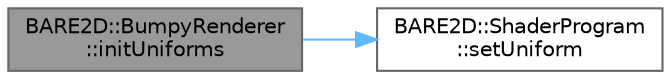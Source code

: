 digraph "BARE2D::BumpyRenderer::initUniforms"
{
 // INTERACTIVE_SVG=YES
 // LATEX_PDF_SIZE
  bgcolor="transparent";
  edge [fontname=Helvetica,fontsize=10,labelfontname=Helvetica,labelfontsize=10];
  node [fontname=Helvetica,fontsize=10,shape=box,height=0.2,width=0.4];
  rankdir="LR";
  Node1 [label="BARE2D::BumpyRenderer\l::initUniforms",height=0.2,width=0.4,color="gray40", fillcolor="grey60", style="filled", fontcolor="black",tooltip="Initializes all uniforms, such as colour attachments, depth attachments, etc."];
  Node1 -> Node2 [color="steelblue1",style="solid"];
  Node2 [label="BARE2D::ShaderProgram\l::setUniform",height=0.2,width=0.4,color="grey40", fillcolor="white", style="filled",URL="$class_b_a_r_e2_d_1_1_shader_program.html#a70aa79c9886b261f8380985ca20a487d",tooltip="A generalized wrapper to find and set a uniform for this shader."];
}

